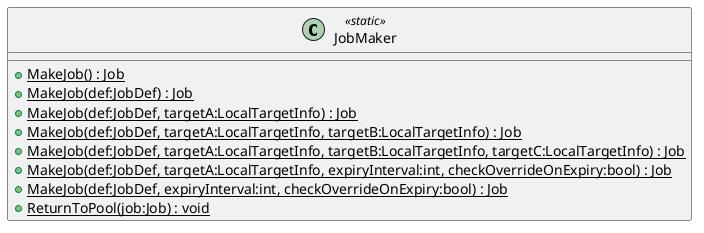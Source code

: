 @startuml
class JobMaker <<static>> {
    + {static} MakeJob() : Job
    + {static} MakeJob(def:JobDef) : Job
    + {static} MakeJob(def:JobDef, targetA:LocalTargetInfo) : Job
    + {static} MakeJob(def:JobDef, targetA:LocalTargetInfo, targetB:LocalTargetInfo) : Job
    + {static} MakeJob(def:JobDef, targetA:LocalTargetInfo, targetB:LocalTargetInfo, targetC:LocalTargetInfo) : Job
    + {static} MakeJob(def:JobDef, targetA:LocalTargetInfo, expiryInterval:int, checkOverrideOnExpiry:bool) : Job
    + {static} MakeJob(def:JobDef, expiryInterval:int, checkOverrideOnExpiry:bool) : Job
    + {static} ReturnToPool(job:Job) : void
}
@enduml
